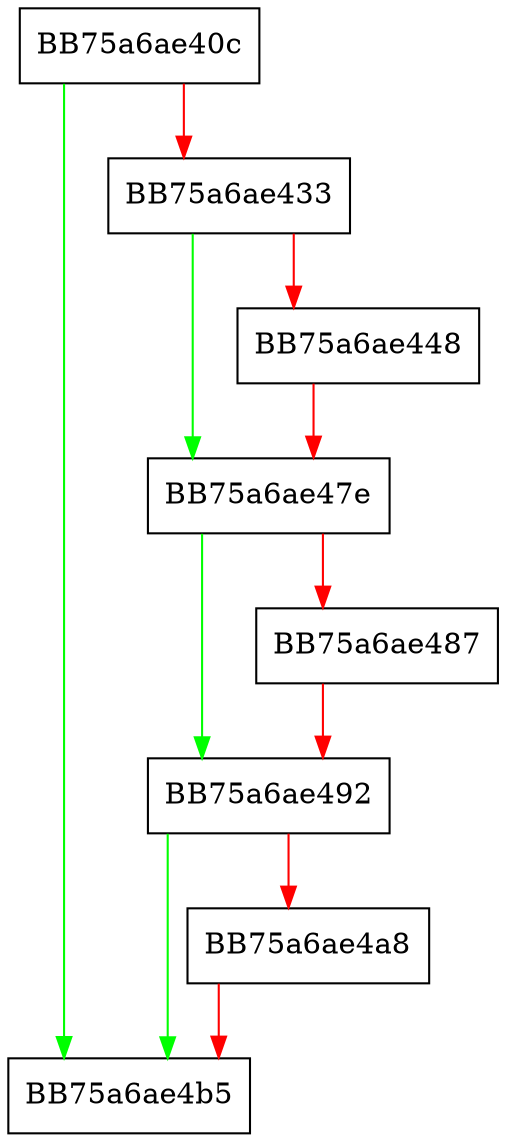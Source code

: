 digraph flush {
  node [shape="box"];
  graph [splines=ortho];
  BB75a6ae40c -> BB75a6ae4b5 [color="green"];
  BB75a6ae40c -> BB75a6ae433 [color="red"];
  BB75a6ae433 -> BB75a6ae47e [color="green"];
  BB75a6ae433 -> BB75a6ae448 [color="red"];
  BB75a6ae448 -> BB75a6ae47e [color="red"];
  BB75a6ae47e -> BB75a6ae492 [color="green"];
  BB75a6ae47e -> BB75a6ae487 [color="red"];
  BB75a6ae487 -> BB75a6ae492 [color="red"];
  BB75a6ae492 -> BB75a6ae4b5 [color="green"];
  BB75a6ae492 -> BB75a6ae4a8 [color="red"];
  BB75a6ae4a8 -> BB75a6ae4b5 [color="red"];
}